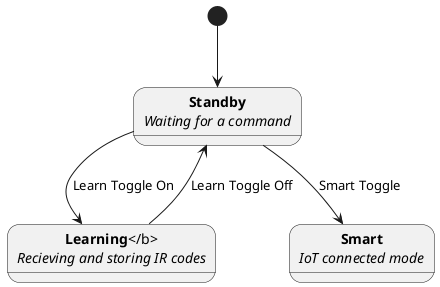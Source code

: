 @startuml

[*] --> Standby
state "<b>Standby</b>\n<i>Waiting for a command</i>" as Standby
state "<b>Learning</b></b>\n<i>Recieving and storing IR codes</i>" as Learning
state "<b>Smart</b>\n<i>IoT connected mode</i>" as Smart

Standby --> Learning : Learn Toggle On
Learning --> Standby : Learn Toggle Off
Standby --> Smart : Smart Toggle

@enduml
